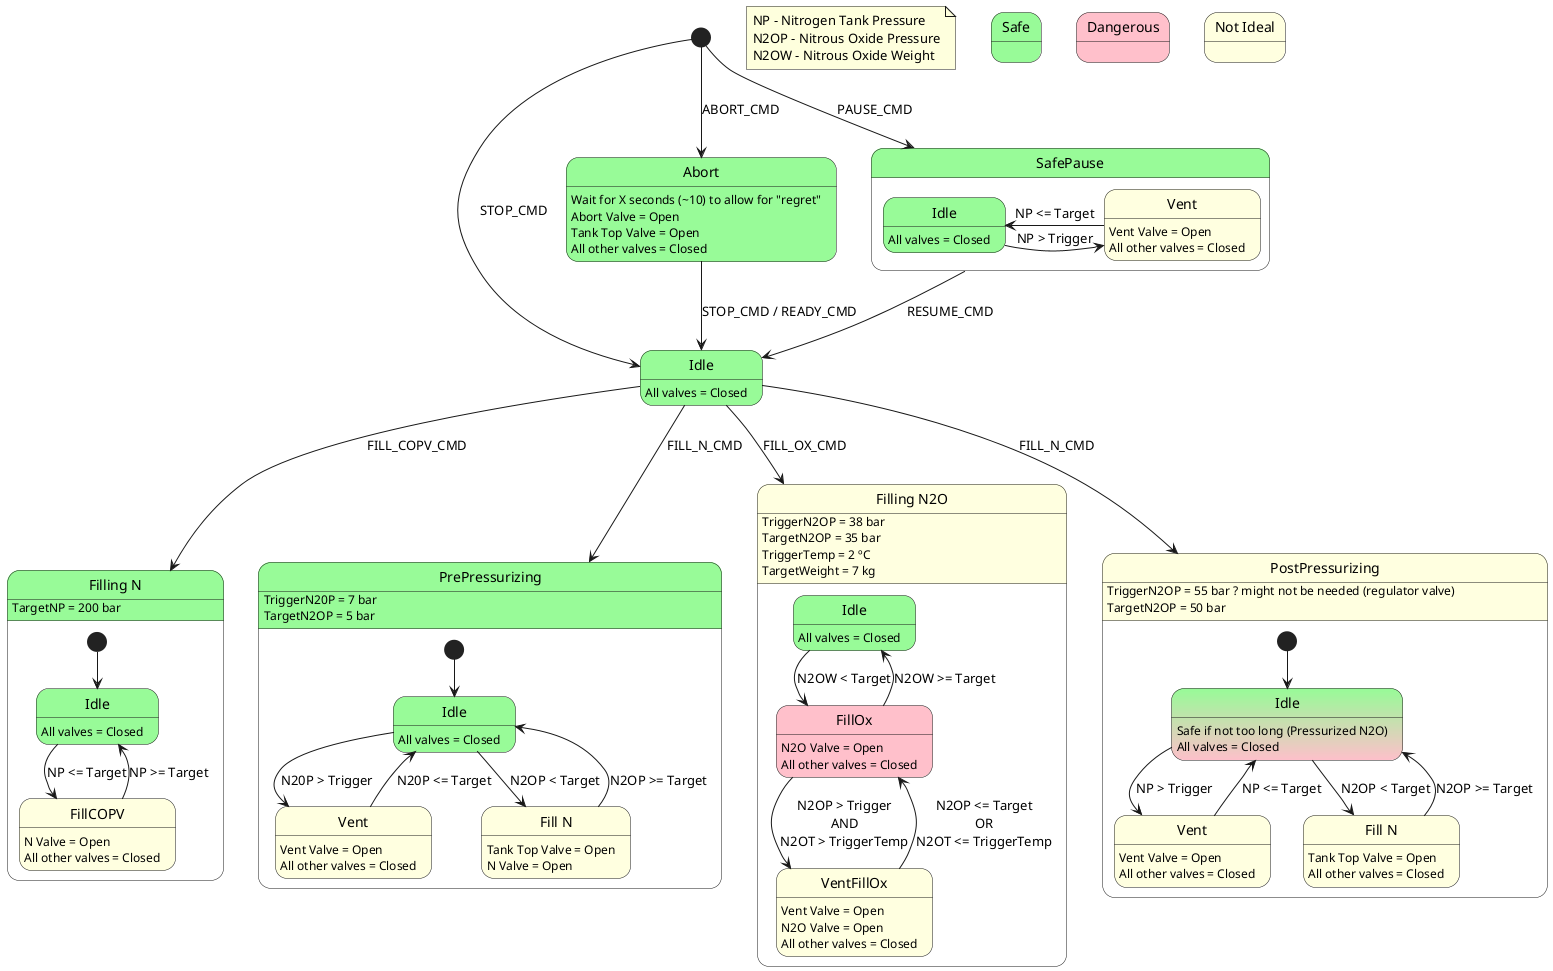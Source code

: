 @startuml filling_state_machine
' State Machine
[*] --> Idle : STOP_CMD
[*] --> Abort : ABORT_CMD
[*] --> SafePause : PAUSE_CMD

state "SafePause" as SafePause #PaleGreen{
    state "Idle" as SafeIdle #PaleGreen {
        SafeIdle : All valves = Closed
    }
    state "Vent" as SafeVent #LightYellow {
        SafeVent : Vent Valve = Open
        SafeVent : All other valves = Closed
    }
    SafeIdle -> SafeVent : NP > Trigger
    SafeVent -> SafeIdle : NP <= Target
}
SafePause --> Idle : RESUME_CMD

Abort --> Idle : STOP_CMD / READY_CMD

note as N1
    NP - Nitrogen Tank Pressure
    N2OP - Nitrous Oxide Pressure
    N2OW - Nitrous Oxide Weight
end note

state Idle #PaleGreen {
    Idle : All valves = Closed
}

state Abort #PaleGreen {
    Abort : Wait for X seconds (~10) to allow for "regret"
    Abort : Abort Valve = Open
    Abort : Tank Top Valve = Open
    Abort : All other valves = Closed
}

' stable
state Safe #PaleGreen
' dangerous
state Dangerous #Pink
' not ideal after some time, but not dangerous
state "Not Ideal" as NotIdeal #LightYellow

state "Filling N" as COPVFill #PaleGreen {
    state "Idle" as COPVIdle #PaleGreen {
        COPVIdle : All valves = Closed
    }
    state "FillCOPV" as FillCOPV #LightYellow {
        FillCOPV : N Valve = Open
        FillCOPV : All other valves = Closed
    }
    COPVFill : TargetNP = 200 bar
    [*] --> COPVIdle
    Idle --> COPVFill : FILL_COPV_CMD
    COPVIdle --> FillCOPV : NP <= Target
    FillCOPV --> COPVIdle : NP >= Target
}

state "PrePressurizing" as PreFill #PaleGreen {
    state "Idle" as PrepIdle #PaleGreen {
        PrepIdle : All valves = Closed
    }
    state "Vent" as PreVent #LightYellow {
        PreVent : Vent Valve = Open
        PreVent : All other valves = Closed
    }
    state "Fill N" as PreFillN #LightYellow {
        PreFillN : Tank Top Valve = Open
        PreFillN : N Valve = Open
    }
    PreFill : TriggerN20P = 7 bar
    PreFill : TargetN2OP = 5 bar
    [*] --> PrepIdle
    Idle --> PreFill : FILL_N_CMD
    PrepIdle --> PreFillN : N2OP < Target
    PreFillN --> PrepIdle : N2OP >= Target
    PrepIdle --> PreVent : N20P > Trigger
    PreVent --> PrepIdle : N20P <= Target
}

state "Filling N2O" as MainFill #LightYellow{
    state "Idle" as FillOxIdle #PaleGreen {
        FillOxIdle : All valves = Closed
    }
    state "FillOx" as FillOx #Pink {
        FillOx : N2O Valve = Open
        FillOx : All other valves = Closed
    }
    state "VentFillOx" as VentFillOx #LightYellow {
        VentFillOx : Vent Valve = Open
        VentFillOx : N2O Valve = Open
        VentFillOx : All other valves = Closed
    }
    MainFill : TriggerN2OP = 38 bar
    MainFill : TargetN2OP = 35 bar
    MainFill : TriggerTemp = 2 ºC
    MainFill : TargetWeight = 7 kg
    Idle --> MainFill : FILL_OX_CMD
    FillOxIdle --> FillOx : N2OW < Target
    FillOx --> FillOxIdle : N2OW >= Target
    FillOx --> VentFillOx : N2OP > Trigger\nAND\nN2OT > TriggerTemp
    VentFillOx --> FillOx : N2OP <= Target\n OR \nN2OT <= TriggerTemp
}

state "PostPressurizing" as PostFill #LightYellow {
    state "Idle" as PostIdle #PaleGreen-Pink {
        PostIdle : Safe if not too long (Pressurized N2O)
        PostIdle : All valves = Closed
    }
    state "Vent" as PostVent #LightYellow {
        PostVent : Vent Valve = Open
        PostVent : All other valves = Closed
    }
    state "Fill N" as PostFillN #LightYellow {
        PostFillN : Tank Top Valve = Open
        PostFillN : All other valves = Closed
    }
    PostFill : TriggerN2OP = 55 bar ? might not be needed (regulator valve)
    PostFill : TargetN2OP = 50 bar
    [*] --> PostIdle
    Idle --> PostFill : FILL_N_CMD
    PostIdle --> PostFillN : N2OP < Target
    PostFillN --> PostIdle : N2OP >= Target
    PostIdle --> PostVent : NP > Trigger
    PostVent --> PostIdle : NP <= Target
}
@enduml